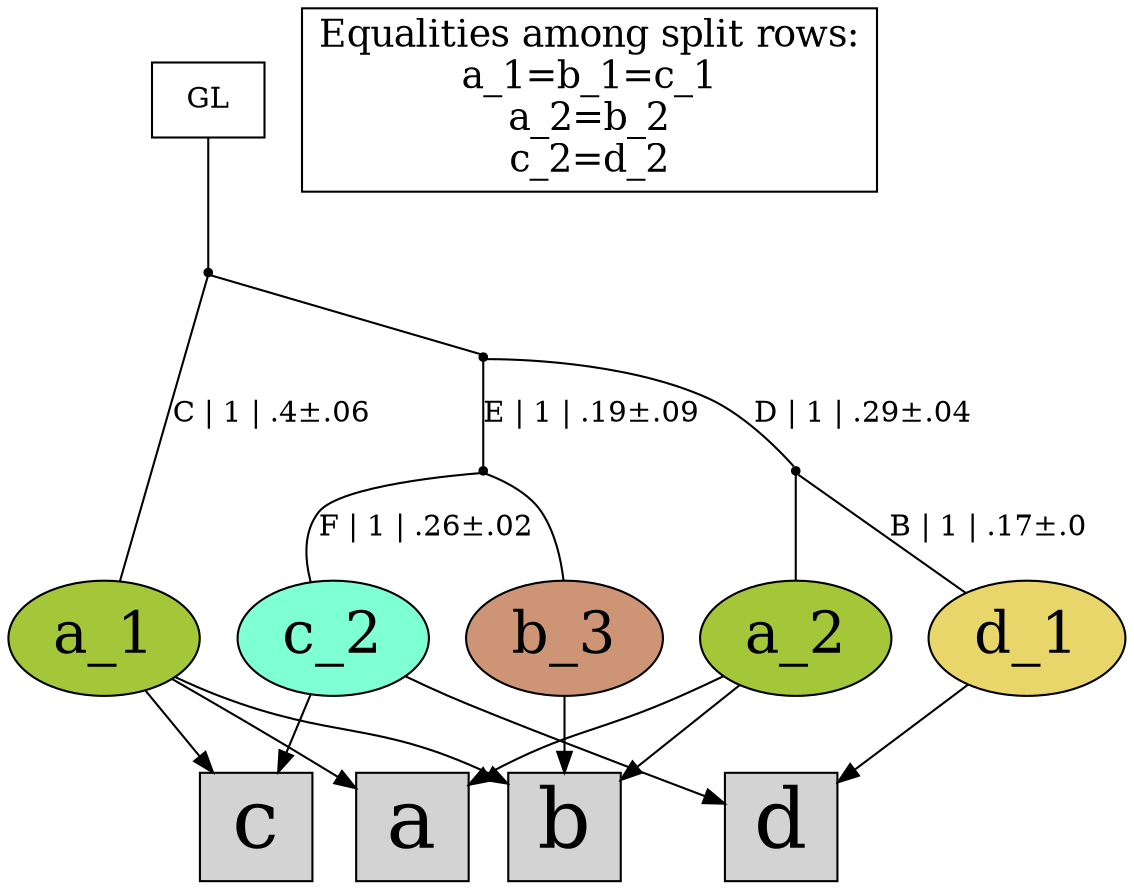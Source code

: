 digraph {
rowa[label="a",shape=box,style=filled,fontsize=40];
rowb[label="b",shape=box,style=filled,fontsize=40];
rowc[label="c",shape=box,style=filled,fontsize=40];
rowd[label="d",shape=box,style=filled,fontsize=40];
a_1[label="a_1",shape=oval,style=filled,fontsize=28,fillcolor="#a4c639"];
a_2[label="a_2",shape=oval,style=filled,fontsize=28,fillcolor="#a4c639"];
b_3[label="b_3",shape=oval,style=filled,fontsize=28,fillcolor="#cd9575"];
c_2[label="c_2",shape=oval,style=filled,fontsize=28,fillcolor="#7fffd4"];
d_1[label="d_1",shape=oval,style=filled,fontsize=28,fillcolor="#e9d66b"];
a_1 -> rowa[arrowhead="normal"];
a_2 -> rowa[arrowhead="normal"];
a_1 -> rowb[arrowhead="normal"];
a_2 -> rowb[arrowhead="normal"];
b_3 -> rowb[arrowhead="normal"];
a_1 -> rowc[arrowhead="normal"];
c_2 -> rowc[arrowhead="normal"];
d_1 -> rowd[arrowhead="normal"];
c_2 -> rowd[arrowhead="normal"];
{rank = same;a_1;a_2;b_3;c_2;d_1;}
legend[label="Equalities among split rows:
a_1=b_1=c_1
a_2=b_2
c_2=d_2
",shape=box,fontsize=18];
Int1[shape=point,style=filled,fillcolor=black,label=""];
Int1 -> b_3[arrowhead=none, label=""];
Int1 -> c_2[arrowhead=none, label="F | 1 | .26±.02"];
Int2[shape=point,style=filled,fillcolor=black,label=""];
Int2 -> a_2[arrowhead=none, label=""];
Int2 -> d_1[arrowhead=none, label="B | 1 | .17±.0"];
Int3[shape=point,style=filled,fillcolor=black,label=""];
Int3 -> Int1[arrowhead=none, label="E | 1 | .19±.09"];
Int3 -> Int2[arrowhead=none, label="D | 1 | .29±.04"];
Int4[shape=point,style=filled,fillcolor=black,label=""];
Int4 -> a_1[arrowhead=none, label="C | 1 | .4±.06"];
Int4 -> Int3[arrowhead=none, label=""];
GL[label="GL",shape=box,style=filled,fillcolor=white];
GL -> Int4[arrowhead=none, label=""];
}